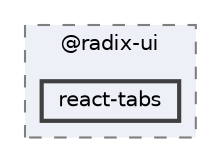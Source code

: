 digraph "C:/Users/arisc/OneDrive/Documents/GitHub/FINAL/EcoEats-Project/node_modules/@radix-ui/react-tabs"
{
 // LATEX_PDF_SIZE
  bgcolor="transparent";
  edge [fontname=Helvetica,fontsize=10,labelfontname=Helvetica,labelfontsize=10];
  node [fontname=Helvetica,fontsize=10,shape=box,height=0.2,width=0.4];
  compound=true
  subgraph clusterdir_ab62ad447ec992f2fe79c76b760e4d1f {
    graph [ bgcolor="#edf0f7", pencolor="grey50", label="@radix-ui", fontname=Helvetica,fontsize=10 style="filled,dashed", URL="dir_ab62ad447ec992f2fe79c76b760e4d1f.html",tooltip=""]
  dir_2a8fd00b6d5d6a11f18b7c3387d51581 [label="react-tabs", fillcolor="#edf0f7", color="grey25", style="filled,bold", URL="dir_2a8fd00b6d5d6a11f18b7c3387d51581.html",tooltip=""];
  }
}
